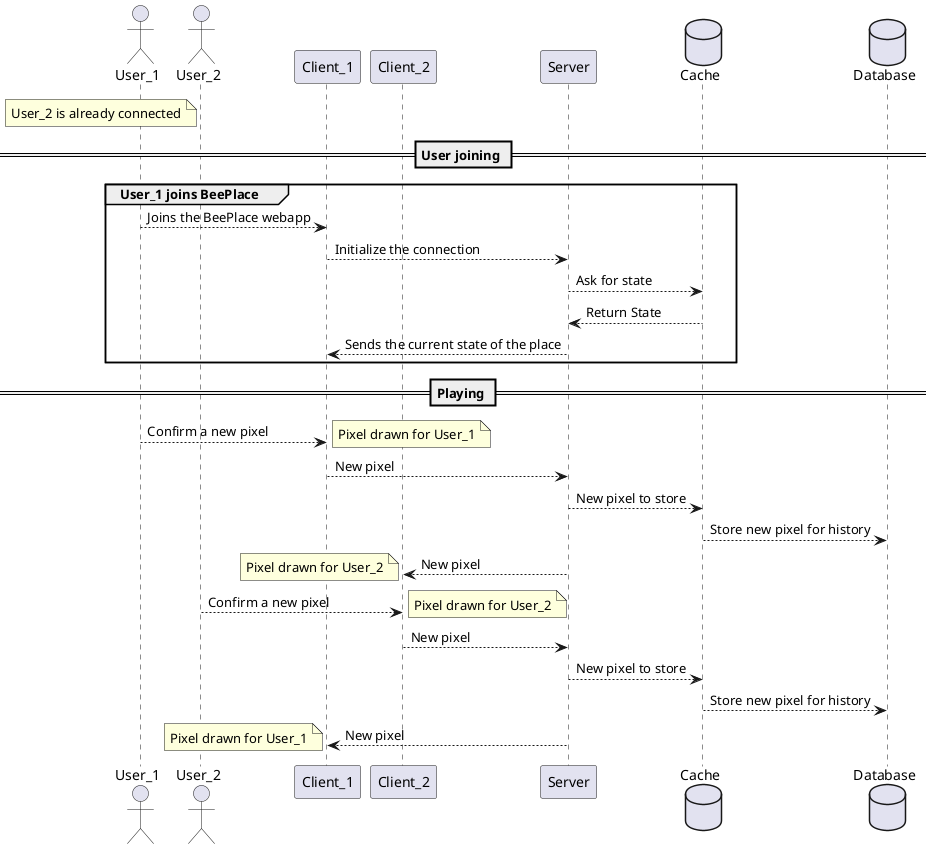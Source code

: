 @startuml sequence-overview

' quand le pixel est dessiné

actor User_1
actor User_2
note left of User_2
  User_2 is already connected
end note
participant Client_1
participant Client_2
participant Server
database Cache
database Database

== User joining ==

group User_1 joins BeePlace
  User_1 --> Client_1: Joins the BeePlace webapp
  Client_1 --> Server: Initialize the connection

  Server --> Cache: Ask for state
  ' Cache --> Database: Get state
  ' Database --> Cache: Return State
  Cache --> Server: Return State
  Server --> Client_1: Sends the current state of the place
end

' group User_2 joins BeePlace
'   User_2 --> Client_2: Joins the BeePlace webapp
'   Client_2 --> Server: Initialize the connection

'   Server --> Client_2: Sends the current state of the place

'   User_2 --> Client_2: Place a pixel
'   Client_2 --> Server: Place a pixel
'   Server --> Client_1: Place a pixel
' end

== Playing ==

User_1 --> Client_1: Confirm a new pixel
note right
  Pixel drawn for User_1
end note
Client_1 --> Server: New pixel
Server --> Cache: New pixel to store
Cache --> Database: Store new pixel for history
Server --> Client_2: New pixel
note left
  Pixel drawn for User_2
end note


User_2 --> Client_2: Confirm a new pixel
note right
  Pixel drawn for User_2
end note
Client_2 --> Server: New pixel
Server --> Cache: New pixel to store
Cache --> Database: Store new pixel for history
Server --> Client_1: New pixel
note left
  Pixel drawn for User_1
end note

@enduml